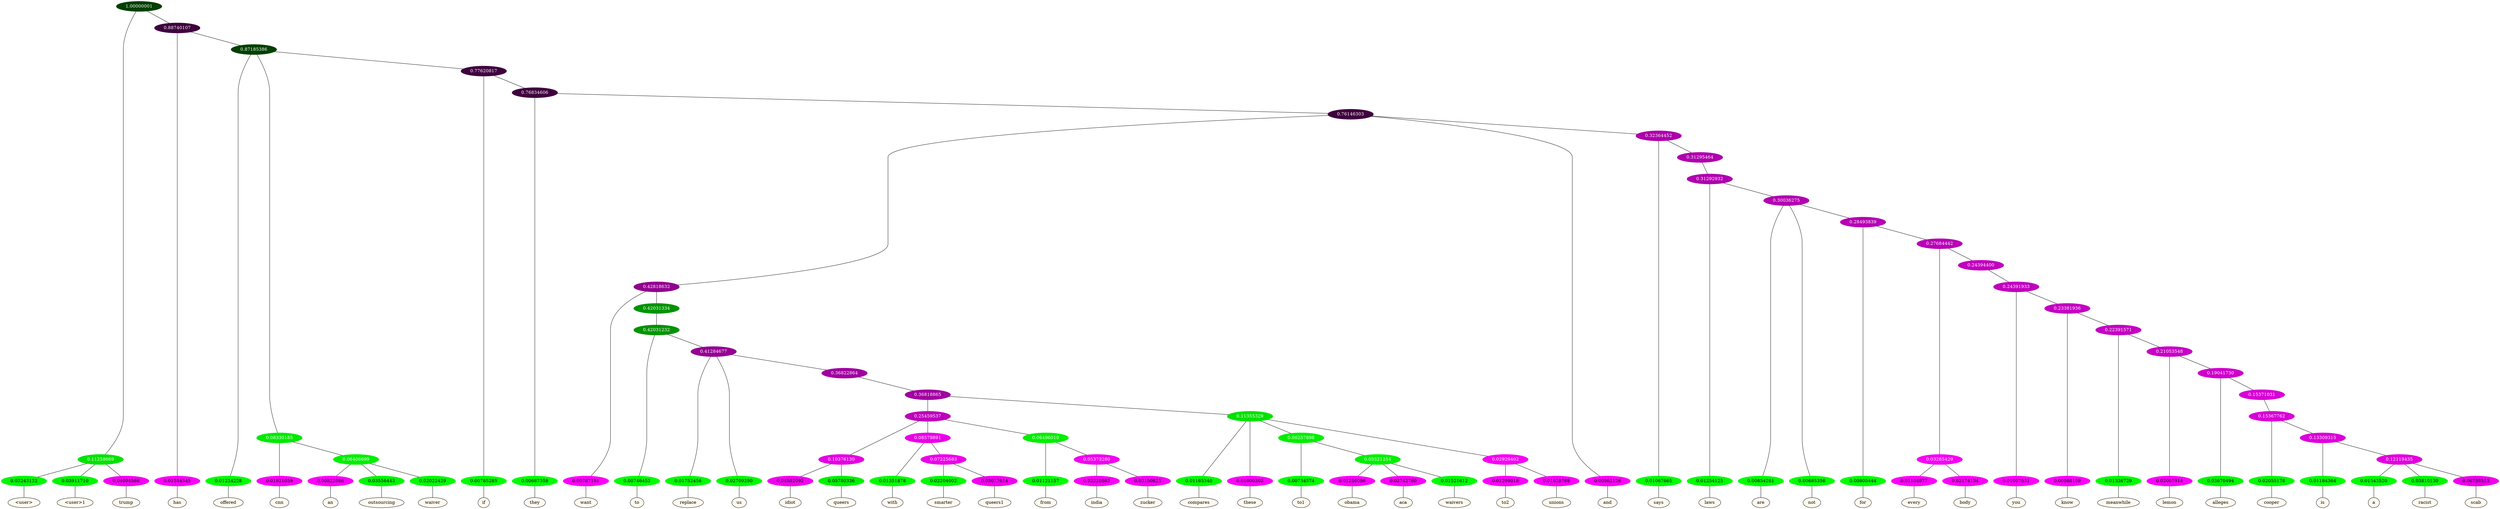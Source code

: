 graph {
	node [format=png height=0.15 nodesep=0.001 ordering=out overlap=prism overlap_scaling=0.01 ranksep=0.001 ratio=0.2 style=filled width=0.15]
	{
		rank=same
		a_w_3 [label="\<user\>" color=black fillcolor=floralwhite style="filled,solid"]
		a_w_4 [label="\<user\>1" color=black fillcolor=floralwhite style="filled,solid"]
		a_w_5 [label=trump color=black fillcolor=floralwhite style="filled,solid"]
		a_w_6 [label=has color=black fillcolor=floralwhite style="filled,solid"]
		a_w_8 [label=offered color=black fillcolor=floralwhite style="filled,solid"]
		a_w_11 [label=cnn color=black fillcolor=floralwhite style="filled,solid"]
		a_w_15 [label=an color=black fillcolor=floralwhite style="filled,solid"]
		a_w_16 [label=outsourcing color=black fillcolor=floralwhite style="filled,solid"]
		a_w_17 [label=waiver color=black fillcolor=floralwhite style="filled,solid"]
		a_w_13 [label=if color=black fillcolor=floralwhite style="filled,solid"]
		a_w_18 [label=they color=black fillcolor=floralwhite style="filled,solid"]
		a_w_23 [label=want color=black fillcolor=floralwhite style="filled,solid"]
		a_w_29 [label=to color=black fillcolor=floralwhite style="filled,solid"]
		a_w_33 [label=replace color=black fillcolor=floralwhite style="filled,solid"]
		a_w_34 [label=us color=black fillcolor=floralwhite style="filled,solid"]
		a_w_56 [label=idiot color=black fillcolor=floralwhite style="filled,solid"]
		a_w_57 [label=queers color=black fillcolor=floralwhite style="filled,solid"]
		a_w_58 [label=with color=black fillcolor=floralwhite style="filled,solid"]
		a_w_68 [label=smarter color=black fillcolor=floralwhite style="filled,solid"]
		a_w_69 [label=queers1 color=black fillcolor=floralwhite style="filled,solid"]
		a_w_60 [label=from color=black fillcolor=floralwhite style="filled,solid"]
		a_w_70 [label=india color=black fillcolor=floralwhite style="filled,solid"]
		a_w_71 [label=zucker color=black fillcolor=floralwhite style="filled,solid"]
		a_w_49 [label=compares color=black fillcolor=floralwhite style="filled,solid"]
		a_w_50 [label=these color=black fillcolor=floralwhite style="filled,solid"]
		a_w_62 [label=to1 color=black fillcolor=floralwhite style="filled,solid"]
		a_w_72 [label=obama color=black fillcolor=floralwhite style="filled,solid"]
		a_w_73 [label=aca color=black fillcolor=floralwhite style="filled,solid"]
		a_w_74 [label=waivers color=black fillcolor=floralwhite style="filled,solid"]
		a_w_64 [label=to2 color=black fillcolor=floralwhite style="filled,solid"]
		a_w_65 [label=unions color=black fillcolor=floralwhite style="filled,solid"]
		a_w_21 [label=and color=black fillcolor=floralwhite style="filled,solid"]
		a_w_25 [label=says color=black fillcolor=floralwhite style="filled,solid"]
		a_w_31 [label=laws color=black fillcolor=floralwhite style="filled,solid"]
		a_w_36 [label=are color=black fillcolor=floralwhite style="filled,solid"]
		a_w_37 [label=not color=black fillcolor=floralwhite style="filled,solid"]
		a_w_40 [label=for color=black fillcolor=floralwhite style="filled,solid"]
		a_w_53 [label=every color=black fillcolor=floralwhite style="filled,solid"]
		a_w_54 [label=body color=black fillcolor=floralwhite style="filled,solid"]
		a_w_66 [label=you color=black fillcolor=floralwhite style="filled,solid"]
		a_w_75 [label=know color=black fillcolor=floralwhite style="filled,solid"]
		a_w_77 [label=meanwhile color=black fillcolor=floralwhite style="filled,solid"]
		a_w_79 [label=lemon color=black fillcolor=floralwhite style="filled,solid"]
		a_w_81 [label=alleges color=black fillcolor=floralwhite style="filled,solid"]
		a_w_84 [label=cooper color=black fillcolor=floralwhite style="filled,solid"]
		a_w_86 [label=is color=black fillcolor=floralwhite style="filled,solid"]
		a_w_88 [label=a color=black fillcolor=floralwhite style="filled,solid"]
		a_w_89 [label=racist color=black fillcolor=floralwhite style="filled,solid"]
		a_w_90 [label=scab color=black fillcolor=floralwhite style="filled,solid"]
	}
	a_n_3 -- a_w_3
	a_n_4 -- a_w_4
	a_n_5 -- a_w_5
	a_n_6 -- a_w_6
	a_n_8 -- a_w_8
	a_n_11 -- a_w_11
	a_n_15 -- a_w_15
	a_n_16 -- a_w_16
	a_n_17 -- a_w_17
	a_n_13 -- a_w_13
	a_n_18 -- a_w_18
	a_n_23 -- a_w_23
	a_n_29 -- a_w_29
	a_n_33 -- a_w_33
	a_n_34 -- a_w_34
	a_n_56 -- a_w_56
	a_n_57 -- a_w_57
	a_n_58 -- a_w_58
	a_n_68 -- a_w_68
	a_n_69 -- a_w_69
	a_n_60 -- a_w_60
	a_n_70 -- a_w_70
	a_n_71 -- a_w_71
	a_n_49 -- a_w_49
	a_n_50 -- a_w_50
	a_n_62 -- a_w_62
	a_n_72 -- a_w_72
	a_n_73 -- a_w_73
	a_n_74 -- a_w_74
	a_n_64 -- a_w_64
	a_n_65 -- a_w_65
	a_n_21 -- a_w_21
	a_n_25 -- a_w_25
	a_n_31 -- a_w_31
	a_n_36 -- a_w_36
	a_n_37 -- a_w_37
	a_n_40 -- a_w_40
	a_n_53 -- a_w_53
	a_n_54 -- a_w_54
	a_n_66 -- a_w_66
	a_n_75 -- a_w_75
	a_n_77 -- a_w_77
	a_n_79 -- a_w_79
	a_n_81 -- a_w_81
	a_n_84 -- a_w_84
	a_n_86 -- a_w_86
	a_n_88 -- a_w_88
	a_n_89 -- a_w_89
	a_n_90 -- a_w_90
	{
		rank=same
		a_n_3 [label=0.03243132 color="0.334 1.000 0.968" fontcolor=black]
		a_n_4 [label=0.03911710 color="0.334 1.000 0.961" fontcolor=black]
		a_n_5 [label=0.04094568 color="0.835 1.000 0.959" fontcolor=black]
		a_n_6 [label=0.01554545 color="0.835 1.000 0.984" fontcolor=black]
		a_n_8 [label=0.01234228 color="0.334 1.000 0.988" fontcolor=black]
		a_n_11 [label=0.01921059 color="0.835 1.000 0.981" fontcolor=black]
		a_n_15 [label=0.00822986 color="0.835 1.000 0.992" fontcolor=black]
		a_n_16 [label=0.03556443 color="0.334 1.000 0.964" fontcolor=black]
		a_n_17 [label=0.02022429 color="0.334 1.000 0.980" fontcolor=black]
		a_n_13 [label=0.00785285 color="0.334 1.000 0.992" fontcolor=black]
		a_n_18 [label=0.00687358 color="0.334 1.000 0.993" fontcolor=black]
		a_n_23 [label=0.00787191 color="0.835 1.000 0.992" fontcolor=black]
		a_n_29 [label=0.00746453 color="0.334 1.000 0.993" fontcolor=black]
		a_n_33 [label=0.01752456 color="0.334 1.000 0.982" fontcolor=black]
		a_n_34 [label=0.02709290 color="0.334 1.000 0.973" fontcolor=black]
		a_n_56 [label=0.04582092 color="0.835 1.000 0.954" fontcolor=black]
		a_n_57 [label=0.05780336 color="0.334 1.000 0.942" fontcolor=black]
		a_n_58 [label=0.01351878 color="0.334 1.000 0.986" fontcolor=black]
		a_n_68 [label=0.02204002 color="0.334 1.000 0.978" fontcolor=black]
		a_n_69 [label=0.05017614 color="0.835 1.000 0.950" fontcolor=black]
		a_n_60 [label=0.01121157 color="0.334 1.000 0.989" fontcolor=black]
		a_n_70 [label=0.02220863 color="0.835 1.000 0.978" fontcolor=black]
		a_n_71 [label=0.03150825 color="0.835 1.000 0.968" fontcolor=black]
		a_n_49 [label=0.01165340 color="0.334 1.000 0.988" fontcolor=black]
		a_n_50 [label=0.01000302 color="0.835 1.000 0.990" fontcolor=black]
		a_n_62 [label=0.00734574 color="0.334 1.000 0.993" fontcolor=black]
		a_n_72 [label=0.01256096 color="0.835 1.000 0.987" fontcolor=black]
		a_n_73 [label=0.02742760 color="0.835 1.000 0.973" fontcolor=black]
		a_n_74 [label=0.01521612 color="0.334 1.000 0.985" fontcolor=black]
		a_n_64 [label=0.01299018 color="0.835 1.000 0.987" fontcolor=black]
		a_n_65 [label=0.01628768 color="0.835 1.000 0.984" fontcolor=black]
		a_n_21 [label=0.00962126 color="0.835 1.000 0.990" fontcolor=black]
		a_n_25 [label=0.01067665 color="0.334 1.000 0.989" fontcolor=black]
		a_n_31 [label=0.01254125 color="0.334 1.000 0.987" fontcolor=black]
		a_n_36 [label=0.00854261 color="0.334 1.000 0.991" fontcolor=black]
		a_n_37 [label=0.00685356 color="0.334 1.000 0.993" fontcolor=black]
		a_n_40 [label=0.00805444 color="0.334 1.000 0.992" fontcolor=black]
		a_n_53 [label=0.01104977 color="0.835 1.000 0.989" fontcolor=black]
		a_n_54 [label=0.02174134 color="0.835 1.000 0.978" fontcolor=black]
		a_n_66 [label=0.01007531 color="0.835 1.000 0.990" fontcolor=black]
		a_n_75 [label=0.00988109 color="0.835 1.000 0.990" fontcolor=black]
		a_n_77 [label=0.01336729 color="0.334 1.000 0.987" fontcolor=black]
		a_n_79 [label=0.02007914 color="0.835 1.000 0.980" fontcolor=black]
		a_n_81 [label=0.03670494 color="0.334 1.000 0.963" fontcolor=black]
		a_n_84 [label=0.02055178 color="0.334 1.000 0.979" fontcolor=black]
		a_n_86 [label=0.01184364 color="0.334 1.000 0.988" fontcolor=black]
		a_n_88 [label=0.01543520 color="0.334 1.000 0.985" fontcolor=black]
		a_n_89 [label=0.03810130 color="0.334 1.000 0.962" fontcolor=black]
		a_n_90 [label=0.06758513 color="0.835 1.000 0.932" fontcolor=black]
	}
	a_n_0 [label=1.00000001 color="0.334 1.000 0.250" fontcolor=grey99]
	a_n_1 [label=0.11258669 color="0.334 1.000 0.887" fontcolor=grey99]
	a_n_0 -- a_n_1
	a_n_2 [label=0.88740107 color="0.835 1.000 0.250" fontcolor=grey99]
	a_n_0 -- a_n_2
	a_n_1 -- a_n_3
	a_n_1 -- a_n_4
	a_n_1 -- a_n_5
	a_n_2 -- a_n_6
	a_n_7 [label=0.87185386 color="0.334 1.000 0.250" fontcolor=grey99]
	a_n_2 -- a_n_7
	a_n_7 -- a_n_8
	a_n_9 [label=0.08330185 color="0.334 1.000 0.917" fontcolor=grey99]
	a_n_7 -- a_n_9
	a_n_10 [label=0.77620817 color="0.835 1.000 0.250" fontcolor=grey99]
	a_n_7 -- a_n_10
	a_n_9 -- a_n_11
	a_n_12 [label=0.06406699 color="0.334 1.000 0.936" fontcolor=grey99]
	a_n_9 -- a_n_12
	a_n_10 -- a_n_13
	a_n_14 [label=0.76834606 color="0.835 1.000 0.250" fontcolor=grey99]
	a_n_10 -- a_n_14
	a_n_12 -- a_n_15
	a_n_12 -- a_n_16
	a_n_12 -- a_n_17
	a_n_14 -- a_n_18
	a_n_19 [label=0.76146303 color="0.835 1.000 0.250" fontcolor=grey99]
	a_n_14 -- a_n_19
	a_n_20 [label=0.42818632 color="0.835 1.000 0.572" fontcolor=grey99]
	a_n_19 -- a_n_20
	a_n_19 -- a_n_21
	a_n_22 [label=0.32364452 color="0.835 1.000 0.676" fontcolor=grey99]
	a_n_19 -- a_n_22
	a_n_20 -- a_n_23
	a_n_24 [label=0.42031334 color="0.334 1.000 0.580" fontcolor=grey99]
	a_n_20 -- a_n_24
	a_n_22 -- a_n_25
	a_n_26 [label=0.31295464 color="0.835 1.000 0.687" fontcolor=grey99]
	a_n_22 -- a_n_26
	a_n_27 [label=0.42031232 color="0.334 1.000 0.580" fontcolor=grey99]
	a_n_24 -- a_n_27
	a_n_28 [label=0.31292932 color="0.835 1.000 0.687" fontcolor=grey99]
	a_n_26 -- a_n_28
	a_n_27 -- a_n_29
	a_n_30 [label=0.41284677 color="0.835 1.000 0.587" fontcolor=grey99]
	a_n_27 -- a_n_30
	a_n_28 -- a_n_31
	a_n_32 [label=0.30036275 color="0.835 1.000 0.700" fontcolor=grey99]
	a_n_28 -- a_n_32
	a_n_30 -- a_n_33
	a_n_30 -- a_n_34
	a_n_35 [label=0.36822864 color="0.835 1.000 0.632" fontcolor=grey99]
	a_n_30 -- a_n_35
	a_n_32 -- a_n_36
	a_n_32 -- a_n_37
	a_n_38 [label=0.28493839 color="0.835 1.000 0.715" fontcolor=grey99]
	a_n_32 -- a_n_38
	a_n_39 [label=0.36818865 color="0.835 1.000 0.632" fontcolor=grey99]
	a_n_35 -- a_n_39
	a_n_38 -- a_n_40
	a_n_41 [label=0.27684442 color="0.835 1.000 0.723" fontcolor=grey99]
	a_n_38 -- a_n_41
	a_n_42 [label=0.25459537 color="0.835 1.000 0.745" fontcolor=grey99]
	a_n_39 -- a_n_42
	a_n_43 [label=0.11355329 color="0.334 1.000 0.886" fontcolor=grey99]
	a_n_39 -- a_n_43
	a_n_44 [label=0.03285429 color="0.835 1.000 0.967" fontcolor=grey99]
	a_n_41 -- a_n_44
	a_n_45 [label=0.24394400 color="0.835 1.000 0.756" fontcolor=grey99]
	a_n_41 -- a_n_45
	a_n_46 [label=0.10376130 color="0.835 1.000 0.896" fontcolor=grey99]
	a_n_42 -- a_n_46
	a_n_47 [label=0.08579891 color="0.835 1.000 0.914" fontcolor=grey99]
	a_n_42 -- a_n_47
	a_n_48 [label=0.06496010 color="0.334 1.000 0.935" fontcolor=grey99]
	a_n_42 -- a_n_48
	a_n_43 -- a_n_49
	a_n_43 -- a_n_50
	a_n_51 [label=0.06257898 color="0.334 1.000 0.937" fontcolor=grey99]
	a_n_43 -- a_n_51
	a_n_52 [label=0.02929402 color="0.835 1.000 0.971" fontcolor=grey99]
	a_n_43 -- a_n_52
	a_n_44 -- a_n_53
	a_n_44 -- a_n_54
	a_n_55 [label=0.24391933 color="0.835 1.000 0.756" fontcolor=grey99]
	a_n_45 -- a_n_55
	a_n_46 -- a_n_56
	a_n_46 -- a_n_57
	a_n_47 -- a_n_58
	a_n_59 [label=0.07225683 color="0.835 1.000 0.928" fontcolor=grey99]
	a_n_47 -- a_n_59
	a_n_48 -- a_n_60
	a_n_61 [label=0.05373280 color="0.835 1.000 0.946" fontcolor=grey99]
	a_n_48 -- a_n_61
	a_n_51 -- a_n_62
	a_n_63 [label=0.05521254 color="0.334 1.000 0.945" fontcolor=grey99]
	a_n_51 -- a_n_63
	a_n_52 -- a_n_64
	a_n_52 -- a_n_65
	a_n_55 -- a_n_66
	a_n_67 [label=0.23381936 color="0.835 1.000 0.766" fontcolor=grey99]
	a_n_55 -- a_n_67
	a_n_59 -- a_n_68
	a_n_59 -- a_n_69
	a_n_61 -- a_n_70
	a_n_61 -- a_n_71
	a_n_63 -- a_n_72
	a_n_63 -- a_n_73
	a_n_63 -- a_n_74
	a_n_67 -- a_n_75
	a_n_76 [label=0.22391571 color="0.835 1.000 0.776" fontcolor=grey99]
	a_n_67 -- a_n_76
	a_n_76 -- a_n_77
	a_n_78 [label=0.21053548 color="0.835 1.000 0.789" fontcolor=grey99]
	a_n_76 -- a_n_78
	a_n_78 -- a_n_79
	a_n_80 [label=0.19041730 color="0.835 1.000 0.810" fontcolor=grey99]
	a_n_78 -- a_n_80
	a_n_80 -- a_n_81
	a_n_82 [label=0.15371031 color="0.835 1.000 0.846" fontcolor=grey99]
	a_n_80 -- a_n_82
	a_n_83 [label=0.15367762 color="0.835 1.000 0.846" fontcolor=grey99]
	a_n_82 -- a_n_83
	a_n_83 -- a_n_84
	a_n_85 [label=0.13309315 color="0.835 1.000 0.867" fontcolor=grey99]
	a_n_83 -- a_n_85
	a_n_85 -- a_n_86
	a_n_87 [label=0.12119435 color="0.835 1.000 0.879" fontcolor=grey99]
	a_n_85 -- a_n_87
	a_n_87 -- a_n_88
	a_n_87 -- a_n_89
	a_n_87 -- a_n_90
}
